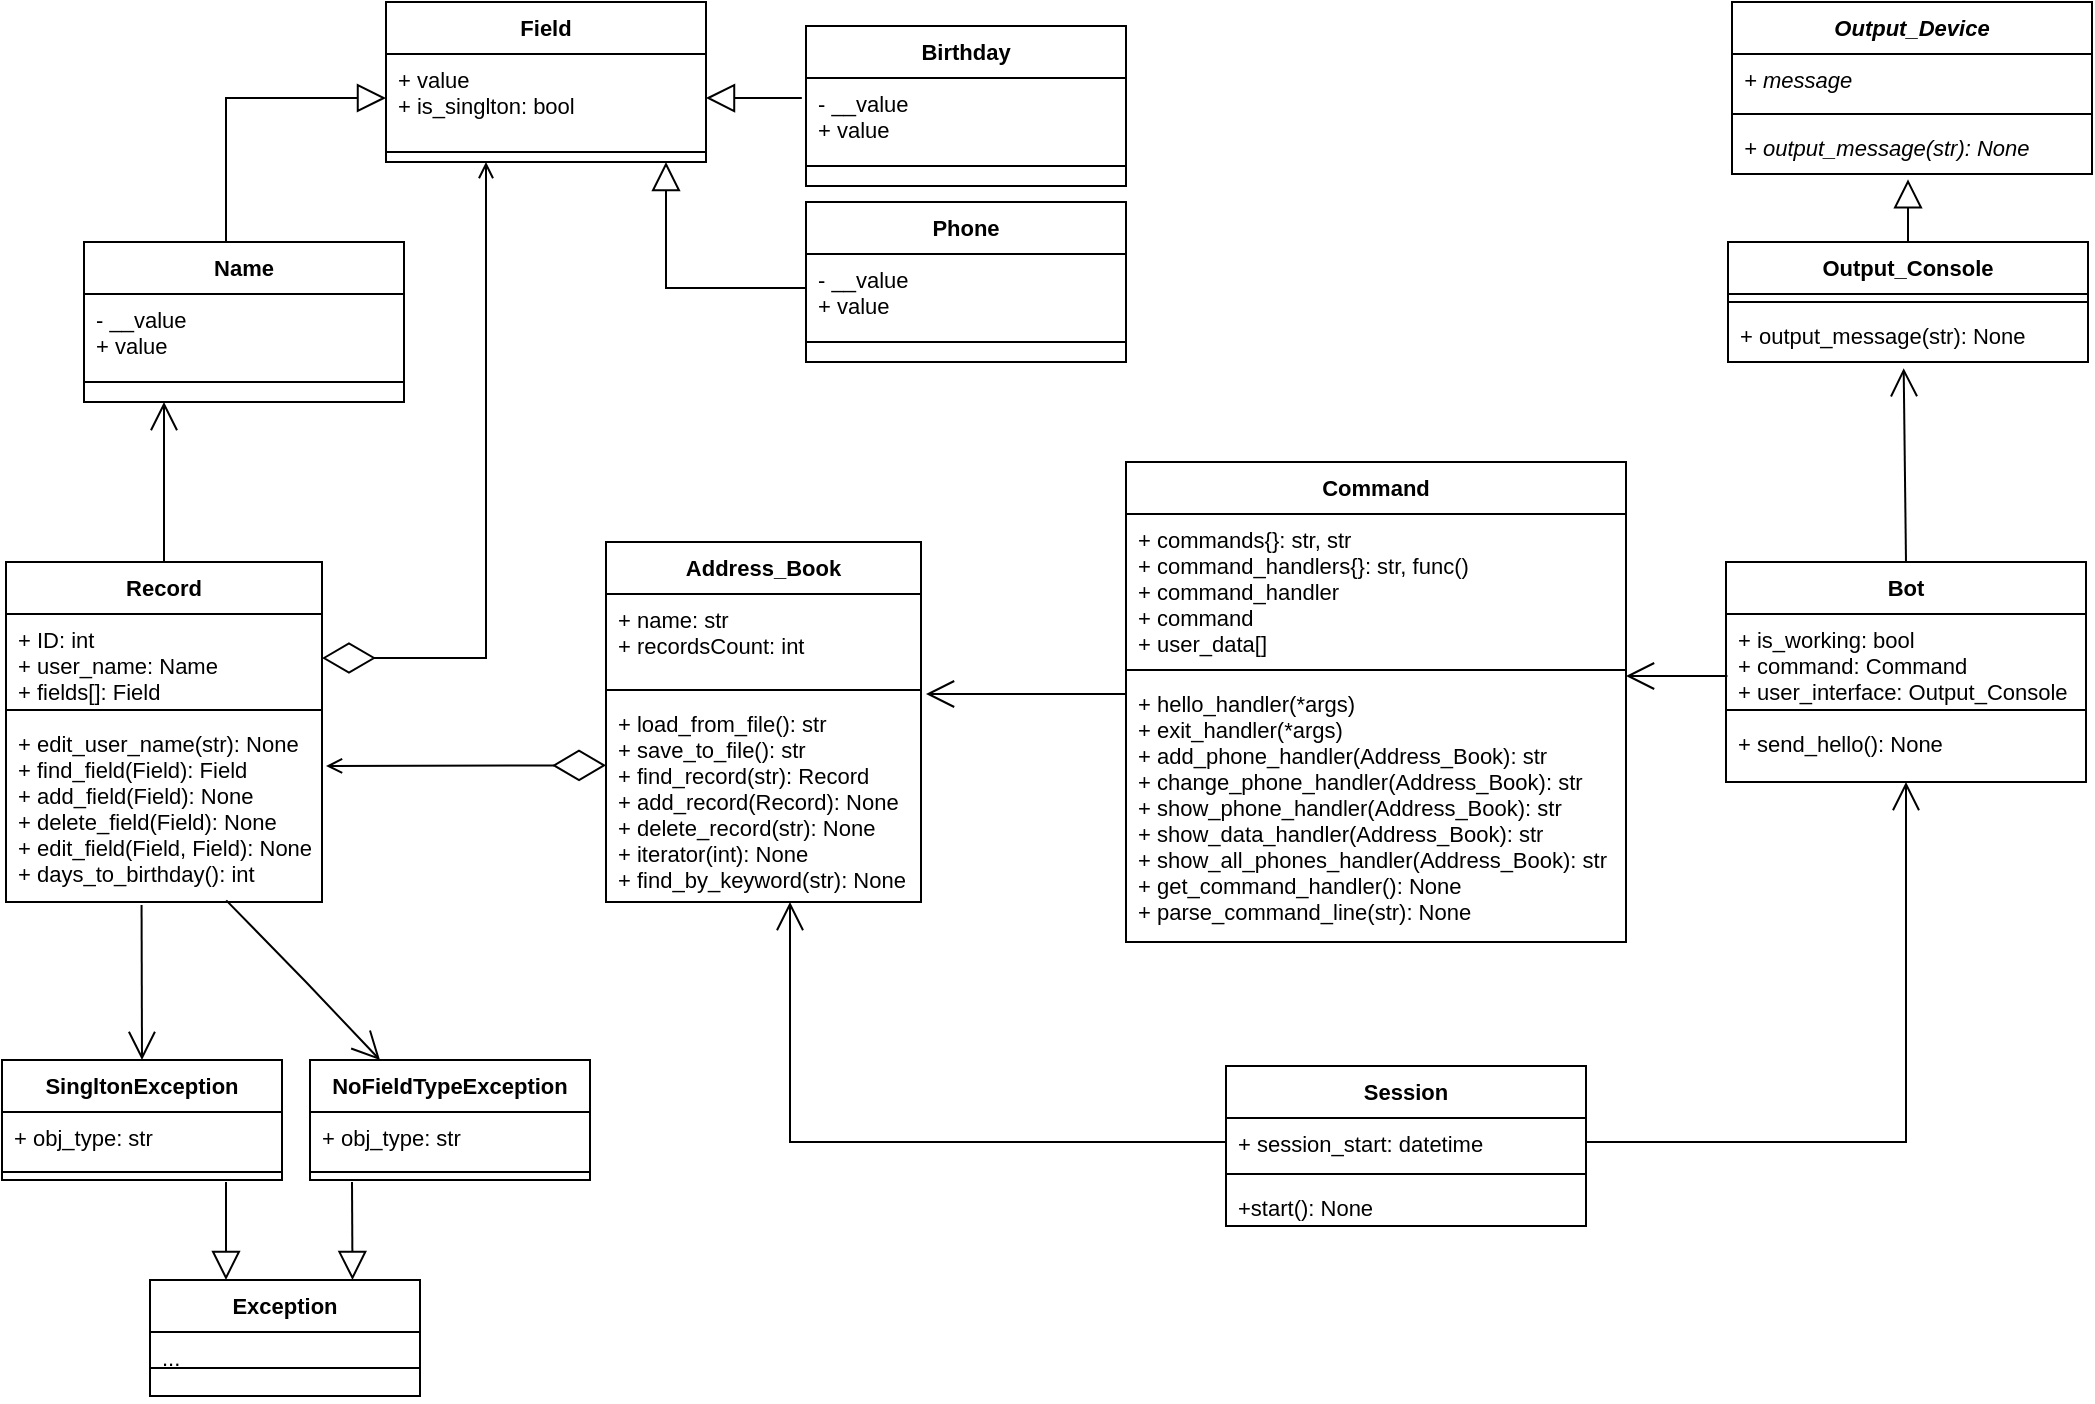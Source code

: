 <mxfile version="20.6.2" type="device"><diagram id="ojrMkV5TOpJ_nW8dIUdT" name="Assistant_Bot"><mxGraphModel dx="1022" dy="436" grid="1" gridSize="10" guides="1" tooltips="1" connect="1" arrows="1" fold="1" page="1" pageScale="1" pageWidth="1169" pageHeight="827" math="0" shadow="0"><root><mxCell id="0"/><mxCell id="1" parent="0"/><mxCell id="VjtclQOy1LpkrugegPU1-1" value="Output_Device" style="swimlane;fontStyle=3;align=center;verticalAlign=top;childLayout=stackLayout;horizontal=1;startSize=26;horizontalStack=0;resizeParent=1;resizeParentMax=0;resizeLast=0;collapsible=1;marginBottom=0;fontSize=11;" parent="1" vertex="1"><mxGeometry x="903" y="30" width="180" height="86" as="geometry"/></mxCell><mxCell id="VjtclQOy1LpkrugegPU1-2" value="+ message" style="text;strokeColor=none;fillColor=none;align=left;verticalAlign=top;spacingLeft=4;spacingRight=4;overflow=hidden;rotatable=0;points=[[0,0.5],[1,0.5]];portConstraint=eastwest;fontStyle=2;fontSize=11;" parent="VjtclQOy1LpkrugegPU1-1" vertex="1"><mxGeometry y="26" width="180" height="26" as="geometry"/></mxCell><mxCell id="VjtclQOy1LpkrugegPU1-3" value="" style="line;strokeWidth=1;fillColor=none;align=left;verticalAlign=middle;spacingTop=-1;spacingLeft=3;spacingRight=3;rotatable=0;labelPosition=right;points=[];portConstraint=eastwest;strokeColor=inherit;fontSize=11;" parent="VjtclQOy1LpkrugegPU1-1" vertex="1"><mxGeometry y="52" width="180" height="8" as="geometry"/></mxCell><mxCell id="VjtclQOy1LpkrugegPU1-4" value="+ output_message(str): None" style="text;strokeColor=none;fillColor=none;align=left;verticalAlign=top;spacingLeft=4;spacingRight=4;overflow=hidden;rotatable=0;points=[[0,0.5],[1,0.5]];portConstraint=eastwest;fontStyle=2;fontSize=11;" parent="VjtclQOy1LpkrugegPU1-1" vertex="1"><mxGeometry y="60" width="180" height="26" as="geometry"/></mxCell><mxCell id="hCul0chsBix3moK8bQgn-1" value="Output_Console" style="swimlane;fontStyle=1;align=center;verticalAlign=top;childLayout=stackLayout;horizontal=1;startSize=26;horizontalStack=0;resizeParent=1;resizeParentMax=0;resizeLast=0;collapsible=1;marginBottom=0;fontSize=11;" parent="1" vertex="1"><mxGeometry x="901" y="150" width="180" height="60" as="geometry"/></mxCell><mxCell id="hCul0chsBix3moK8bQgn-3" value="" style="line;strokeWidth=1;fillColor=none;align=left;verticalAlign=middle;spacingTop=-1;spacingLeft=3;spacingRight=3;rotatable=0;labelPosition=right;points=[];portConstraint=eastwest;strokeColor=inherit;fontSize=11;" parent="hCul0chsBix3moK8bQgn-1" vertex="1"><mxGeometry y="26" width="180" height="8" as="geometry"/></mxCell><mxCell id="hCul0chsBix3moK8bQgn-4" value="+ output_message(str): None" style="text;strokeColor=none;fillColor=none;align=left;verticalAlign=top;spacingLeft=4;spacingRight=4;overflow=hidden;rotatable=0;points=[[0,0.5],[1,0.5]];portConstraint=eastwest;fontSize=11;" parent="hCul0chsBix3moK8bQgn-1" vertex="1"><mxGeometry y="34" width="180" height="26" as="geometry"/></mxCell><mxCell id="hCul0chsBix3moK8bQgn-10" value="Exception" style="swimlane;fontStyle=1;align=center;verticalAlign=top;childLayout=stackLayout;horizontal=1;startSize=26;horizontalStack=0;resizeParent=1;resizeParentMax=0;resizeLast=0;collapsible=1;marginBottom=0;fontSize=11;" parent="1" vertex="1"><mxGeometry x="112" y="669" width="135" height="58" as="geometry"/></mxCell><mxCell id="hCul0chsBix3moK8bQgn-11" value="..." style="text;strokeColor=none;fillColor=none;align=left;verticalAlign=top;spacingLeft=4;spacingRight=4;overflow=hidden;rotatable=0;points=[[0,0.5],[1,0.5]];portConstraint=eastwest;fontSize=11;" parent="hCul0chsBix3moK8bQgn-10" vertex="1"><mxGeometry y="26" width="135" height="14" as="geometry"/></mxCell><mxCell id="hCul0chsBix3moK8bQgn-12" value="" style="line;strokeWidth=1;fillColor=none;align=left;verticalAlign=middle;spacingTop=-1;spacingLeft=3;spacingRight=3;rotatable=0;labelPosition=right;points=[];portConstraint=eastwest;strokeColor=inherit;fontSize=11;" parent="hCul0chsBix3moK8bQgn-10" vertex="1"><mxGeometry y="40" width="135" height="8" as="geometry"/></mxCell><mxCell id="hCul0chsBix3moK8bQgn-13" value="..." style="text;strokeColor=none;fillColor=none;align=left;verticalAlign=top;spacingLeft=4;spacingRight=4;overflow=hidden;rotatable=0;points=[[0,0.5],[1,0.5]];portConstraint=eastwest;fontSize=11;" parent="hCul0chsBix3moK8bQgn-10" vertex="1"><mxGeometry y="48" width="135" height="10" as="geometry"/></mxCell><mxCell id="hCul0chsBix3moK8bQgn-18" value="" style="endArrow=block;endFill=0;endSize=12;html=1;rounded=0;exitX=0.5;exitY=0;exitDx=0;exitDy=0;entryX=0.489;entryY=1.103;entryDx=0;entryDy=0;entryPerimeter=0;fontSize=11;" parent="1" source="hCul0chsBix3moK8bQgn-1" target="VjtclQOy1LpkrugegPU1-4" edge="1"><mxGeometry width="160" relative="1" as="geometry"><mxPoint x="983" y="160" as="sourcePoint"/><mxPoint x="1143" y="160" as="targetPoint"/></mxGeometry></mxCell><mxCell id="hCul0chsBix3moK8bQgn-23" value="SingltonException" style="swimlane;fontStyle=1;align=center;verticalAlign=top;childLayout=stackLayout;horizontal=1;startSize=26;horizontalStack=0;resizeParent=1;resizeParentMax=0;resizeLast=0;collapsible=1;marginBottom=0;fontSize=11;" parent="1" vertex="1"><mxGeometry x="38" y="559" width="140" height="60" as="geometry"/></mxCell><mxCell id="hCul0chsBix3moK8bQgn-24" value="+ obj_type: str" style="text;strokeColor=none;fillColor=none;align=left;verticalAlign=top;spacingLeft=4;spacingRight=4;overflow=hidden;rotatable=0;points=[[0,0.5],[1,0.5]];portConstraint=eastwest;fontSize=11;" parent="hCul0chsBix3moK8bQgn-23" vertex="1"><mxGeometry y="26" width="140" height="26" as="geometry"/></mxCell><mxCell id="hCul0chsBix3moK8bQgn-25" value="" style="line;strokeWidth=1;fillColor=none;align=left;verticalAlign=middle;spacingTop=-1;spacingLeft=3;spacingRight=3;rotatable=0;labelPosition=right;points=[];portConstraint=eastwest;strokeColor=inherit;fontSize=11;" parent="hCul0chsBix3moK8bQgn-23" vertex="1"><mxGeometry y="52" width="140" height="8" as="geometry"/></mxCell><mxCell id="hCul0chsBix3moK8bQgn-27" value="NoFieldTypeException" style="swimlane;fontStyle=1;align=center;verticalAlign=top;childLayout=stackLayout;horizontal=1;startSize=26;horizontalStack=0;resizeParent=1;resizeParentMax=0;resizeLast=0;collapsible=1;marginBottom=0;fontSize=11;" parent="1" vertex="1"><mxGeometry x="192" y="559" width="140" height="60" as="geometry"/></mxCell><mxCell id="hCul0chsBix3moK8bQgn-28" value="+ obj_type: str" style="text;strokeColor=none;fillColor=none;align=left;verticalAlign=top;spacingLeft=4;spacingRight=4;overflow=hidden;rotatable=0;points=[[0,0.5],[1,0.5]];portConstraint=eastwest;fontSize=11;" parent="hCul0chsBix3moK8bQgn-27" vertex="1"><mxGeometry y="26" width="140" height="26" as="geometry"/></mxCell><mxCell id="hCul0chsBix3moK8bQgn-29" value="" style="line;strokeWidth=1;fillColor=none;align=left;verticalAlign=middle;spacingTop=-1;spacingLeft=3;spacingRight=3;rotatable=0;labelPosition=right;points=[];portConstraint=eastwest;strokeColor=inherit;fontSize=11;" parent="hCul0chsBix3moK8bQgn-27" vertex="1"><mxGeometry y="52" width="140" height="8" as="geometry"/></mxCell><mxCell id="hCul0chsBix3moK8bQgn-30" value="" style="endArrow=block;endFill=0;endSize=12;html=1;rounded=0;fontSize=11;" parent="1" edge="1"><mxGeometry width="160" relative="1" as="geometry"><mxPoint x="150" y="620" as="sourcePoint"/><mxPoint x="150" y="669" as="targetPoint"/></mxGeometry></mxCell><mxCell id="hCul0chsBix3moK8bQgn-31" value="" style="endArrow=block;endFill=0;endSize=12;html=1;rounded=0;fontSize=11;entryX=0.75;entryY=0;entryDx=0;entryDy=0;" parent="1" target="hCul0chsBix3moK8bQgn-10" edge="1"><mxGeometry width="160" relative="1" as="geometry"><mxPoint x="213" y="620" as="sourcePoint"/><mxPoint x="341.02" y="718.998" as="targetPoint"/></mxGeometry></mxCell><mxCell id="hCul0chsBix3moK8bQgn-32" value="Field" style="swimlane;fontStyle=1;align=center;verticalAlign=top;childLayout=stackLayout;horizontal=1;startSize=26;horizontalStack=0;resizeParent=1;resizeParentMax=0;resizeLast=0;collapsible=1;marginBottom=0;fontSize=11;" parent="1" vertex="1"><mxGeometry x="230" y="30" width="160" height="80" as="geometry"/></mxCell><object label="+ value&#10;+ is_singlton: bool" is_singlton="bool" id="hCul0chsBix3moK8bQgn-33"><mxCell style="text;strokeColor=none;fillColor=none;align=left;verticalAlign=top;spacingLeft=4;spacingRight=4;overflow=hidden;rotatable=0;points=[[0,0.5],[1,0.5]];portConstraint=eastwest;fontSize=11;" parent="hCul0chsBix3moK8bQgn-32" vertex="1"><mxGeometry y="26" width="160" height="44" as="geometry"/></mxCell></object><mxCell id="hCul0chsBix3moK8bQgn-34" value="" style="line;strokeWidth=1;fillColor=none;align=left;verticalAlign=middle;spacingTop=-1;spacingLeft=3;spacingRight=3;rotatable=0;labelPosition=right;points=[];portConstraint=eastwest;strokeColor=inherit;fontSize=11;" parent="hCul0chsBix3moK8bQgn-32" vertex="1"><mxGeometry y="70" width="160" height="10" as="geometry"/></mxCell><mxCell id="hCul0chsBix3moK8bQgn-36" value="Name" style="swimlane;fontStyle=1;align=center;verticalAlign=top;childLayout=stackLayout;horizontal=1;startSize=26;horizontalStack=0;resizeParent=1;resizeParentMax=0;resizeLast=0;collapsible=1;marginBottom=0;fontSize=11;" parent="1" vertex="1"><mxGeometry x="79" y="150" width="160" height="80" as="geometry"/></mxCell><object label="- __value&#10;+ value" is_singlton="bool" id="hCul0chsBix3moK8bQgn-37"><mxCell style="text;strokeColor=none;fillColor=none;align=left;verticalAlign=top;spacingLeft=4;spacingRight=4;overflow=hidden;rotatable=0;points=[[0,0.5],[1,0.5]];portConstraint=eastwest;fontSize=11;" parent="hCul0chsBix3moK8bQgn-36" vertex="1"><mxGeometry y="26" width="160" height="34" as="geometry"/></mxCell></object><mxCell id="hCul0chsBix3moK8bQgn-38" value="" style="line;strokeWidth=1;fillColor=none;align=left;verticalAlign=middle;spacingTop=-1;spacingLeft=3;spacingRight=3;rotatable=0;labelPosition=right;points=[];portConstraint=eastwest;strokeColor=inherit;fontSize=11;" parent="hCul0chsBix3moK8bQgn-36" vertex="1"><mxGeometry y="60" width="160" height="20" as="geometry"/></mxCell><mxCell id="hCul0chsBix3moK8bQgn-40" value="Phone" style="swimlane;fontStyle=1;align=center;verticalAlign=top;childLayout=stackLayout;horizontal=1;startSize=26;horizontalStack=0;resizeParent=1;resizeParentMax=0;resizeLast=0;collapsible=1;marginBottom=0;fontSize=11;" parent="1" vertex="1"><mxGeometry x="440" y="130" width="160" height="80" as="geometry"/></mxCell><object label="- __value&#10;+ value" is_singlton="bool" id="hCul0chsBix3moK8bQgn-41"><mxCell style="text;strokeColor=none;fillColor=none;align=left;verticalAlign=top;spacingLeft=4;spacingRight=4;overflow=hidden;rotatable=0;points=[[0,0.5],[1,0.5]];portConstraint=eastwest;fontSize=11;" parent="hCul0chsBix3moK8bQgn-40" vertex="1"><mxGeometry y="26" width="160" height="34" as="geometry"/></mxCell></object><mxCell id="hCul0chsBix3moK8bQgn-42" value="" style="line;strokeWidth=1;fillColor=none;align=left;verticalAlign=middle;spacingTop=-1;spacingLeft=3;spacingRight=3;rotatable=0;labelPosition=right;points=[];portConstraint=eastwest;strokeColor=inherit;fontSize=11;" parent="hCul0chsBix3moK8bQgn-40" vertex="1"><mxGeometry y="60" width="160" height="20" as="geometry"/></mxCell><mxCell id="hCul0chsBix3moK8bQgn-43" value="Birthday" style="swimlane;fontStyle=1;align=center;verticalAlign=top;childLayout=stackLayout;horizontal=1;startSize=26;horizontalStack=0;resizeParent=1;resizeParentMax=0;resizeLast=0;collapsible=1;marginBottom=0;fontSize=11;" parent="1" vertex="1"><mxGeometry x="440" y="42" width="160" height="80" as="geometry"/></mxCell><object label="- __value&#10;+ value" is_singlton="bool" id="hCul0chsBix3moK8bQgn-44"><mxCell style="text;strokeColor=none;fillColor=none;align=left;verticalAlign=top;spacingLeft=4;spacingRight=4;overflow=hidden;rotatable=0;points=[[0,0.5],[1,0.5]];portConstraint=eastwest;fontSize=11;" parent="hCul0chsBix3moK8bQgn-43" vertex="1"><mxGeometry y="26" width="160" height="34" as="geometry"/></mxCell></object><mxCell id="hCul0chsBix3moK8bQgn-45" value="" style="line;strokeWidth=1;fillColor=none;align=left;verticalAlign=middle;spacingTop=-1;spacingLeft=3;spacingRight=3;rotatable=0;labelPosition=right;points=[];portConstraint=eastwest;strokeColor=inherit;fontSize=11;" parent="hCul0chsBix3moK8bQgn-43" vertex="1"><mxGeometry y="60" width="160" height="20" as="geometry"/></mxCell><mxCell id="hCul0chsBix3moK8bQgn-46" value="" style="endArrow=block;endFill=0;endSize=12;html=1;rounded=0;entryX=0;entryY=0.5;entryDx=0;entryDy=0;fontSize=11;" parent="1" target="hCul0chsBix3moK8bQgn-33" edge="1"><mxGeometry width="160" relative="1" as="geometry"><mxPoint x="150" y="150" as="sourcePoint"/><mxPoint x="134.815" y="109.28" as="targetPoint"/><Array as="points"><mxPoint x="150" y="78"/></Array></mxGeometry></mxCell><mxCell id="hCul0chsBix3moK8bQgn-48" value="" style="endArrow=block;endFill=0;endSize=12;html=1;rounded=0;exitX=0;exitY=0.5;exitDx=0;exitDy=0;fontSize=11;" parent="1" source="hCul0chsBix3moK8bQgn-41" edge="1"><mxGeometry width="160" relative="1" as="geometry"><mxPoint x="131.19" y="150" as="sourcePoint"/><mxPoint x="370" y="110" as="targetPoint"/><Array as="points"><mxPoint x="370" y="173"/></Array></mxGeometry></mxCell><mxCell id="hCul0chsBix3moK8bQgn-49" value="" style="endArrow=block;endFill=0;endSize=12;html=1;rounded=0;exitX=-0.013;exitY=0.295;exitDx=0;exitDy=0;entryX=1;entryY=0.5;entryDx=0;entryDy=0;fontSize=11;exitPerimeter=0;" parent="1" source="hCul0chsBix3moK8bQgn-44" target="hCul0chsBix3moK8bQgn-33" edge="1"><mxGeometry width="160" relative="1" as="geometry"><mxPoint x="431" y="133" as="sourcePoint"/><mxPoint x="350" y="110" as="targetPoint"/></mxGeometry></mxCell><mxCell id="hCul0chsBix3moK8bQgn-51" value="Record" style="swimlane;fontStyle=1;align=center;verticalAlign=top;childLayout=stackLayout;horizontal=1;startSize=26;horizontalStack=0;resizeParent=1;resizeParentMax=0;resizeLast=0;collapsible=1;marginBottom=0;fontSize=11;" parent="1" vertex="1"><mxGeometry x="40" y="310" width="158" height="170" as="geometry"/></mxCell><mxCell id="hCul0chsBix3moK8bQgn-52" value="+ ID: int&#10;+ user_name: Name&#10;+ fields[]: Field" style="text;strokeColor=none;fillColor=none;align=left;verticalAlign=top;spacingLeft=4;spacingRight=4;overflow=hidden;rotatable=0;points=[[0,0.5],[1,0.5]];portConstraint=eastwest;fontSize=11;" parent="hCul0chsBix3moK8bQgn-51" vertex="1"><mxGeometry y="26" width="158" height="44" as="geometry"/></mxCell><mxCell id="hCul0chsBix3moK8bQgn-53" value="" style="line;strokeWidth=1;fillColor=none;align=left;verticalAlign=middle;spacingTop=-1;spacingLeft=3;spacingRight=3;rotatable=0;labelPosition=right;points=[];portConstraint=eastwest;strokeColor=inherit;fontSize=11;" parent="hCul0chsBix3moK8bQgn-51" vertex="1"><mxGeometry y="70" width="158" height="8" as="geometry"/></mxCell><mxCell id="hCul0chsBix3moK8bQgn-54" value="+ edit_user_name(str): None&#10;+ find_field(Field): Field&#10;+ add_field(Field): None&#10;+ delete_field(Field): None&#10;+ edit_field(Field, Field): None&#10;+ days_to_birthday(): int" style="text;strokeColor=none;fillColor=none;align=left;verticalAlign=top;spacingLeft=4;spacingRight=4;overflow=hidden;rotatable=0;points=[[0,0.5],[1,0.5]];portConstraint=eastwest;fontSize=11;" parent="hCul0chsBix3moK8bQgn-51" vertex="1"><mxGeometry y="78" width="158" height="92" as="geometry"/></mxCell><mxCell id="hCul0chsBix3moK8bQgn-61" value="Address_Book" style="swimlane;fontStyle=1;align=center;verticalAlign=top;childLayout=stackLayout;horizontal=1;startSize=26;horizontalStack=0;resizeParent=1;resizeParentMax=0;resizeLast=0;collapsible=1;marginBottom=0;fontSize=11;" parent="1" vertex="1"><mxGeometry x="340" y="300" width="157.5" height="180" as="geometry"/></mxCell><mxCell id="hCul0chsBix3moK8bQgn-62" value="+ name: str&#10;+ recordsCount: int" style="text;strokeColor=none;fillColor=none;align=left;verticalAlign=top;spacingLeft=4;spacingRight=4;overflow=hidden;rotatable=0;points=[[0,0.5],[1,0.5]];portConstraint=eastwest;fontSize=11;" parent="hCul0chsBix3moK8bQgn-61" vertex="1"><mxGeometry y="26" width="157.5" height="44" as="geometry"/></mxCell><mxCell id="hCul0chsBix3moK8bQgn-63" value="" style="line;strokeWidth=1;fillColor=none;align=left;verticalAlign=middle;spacingTop=-1;spacingLeft=3;spacingRight=3;rotatable=0;labelPosition=right;points=[];portConstraint=eastwest;strokeColor=inherit;fontSize=11;" parent="hCul0chsBix3moK8bQgn-61" vertex="1"><mxGeometry y="70" width="157.5" height="8" as="geometry"/></mxCell><mxCell id="hCul0chsBix3moK8bQgn-64" value="+ load_from_file(): str&#10;+ save_to_file(): str&#10;+ find_record(str): Record&#10;+ add_record(Record): None&#10;+ delete_record(str): None&#10;+ iterator(int): None&#10;+ find_by_keyword(str): None" style="text;strokeColor=none;fillColor=none;align=left;verticalAlign=top;spacingLeft=4;spacingRight=4;overflow=hidden;rotatable=0;points=[[0,0.5],[1,0.5]];portConstraint=eastwest;fontSize=11;" parent="hCul0chsBix3moK8bQgn-61" vertex="1"><mxGeometry y="78" width="157.5" height="102" as="geometry"/></mxCell><mxCell id="hCul0chsBix3moK8bQgn-65" value="" style="endArrow=diamondThin;endFill=0;endSize=24;html=1;rounded=0;fontSize=11;entryX=0;entryY=0.33;entryDx=0;entryDy=0;startArrow=open;startFill=0;entryPerimeter=0;" parent="1" target="hCul0chsBix3moK8bQgn-64" edge="1"><mxGeometry width="160" relative="1" as="geometry"><mxPoint x="200" y="412" as="sourcePoint"/><mxPoint x="347.345" y="414.838" as="targetPoint"/></mxGeometry></mxCell><mxCell id="hCul0chsBix3moK8bQgn-68" value="" style="endArrow=diamondThin;endFill=0;endSize=24;html=1;rounded=0;fontSize=11;startArrow=open;startFill=0;entryX=1;entryY=0.5;entryDx=0;entryDy=0;" parent="1" target="hCul0chsBix3moK8bQgn-52" edge="1"><mxGeometry width="160" relative="1" as="geometry"><mxPoint x="280" y="110" as="sourcePoint"/><mxPoint x="270" y="310" as="targetPoint"/><Array as="points"><mxPoint x="280" y="358"/></Array></mxGeometry></mxCell><mxCell id="hCul0chsBix3moK8bQgn-69" value="Command" style="swimlane;fontStyle=1;align=center;verticalAlign=top;childLayout=stackLayout;horizontal=1;startSize=26;horizontalStack=0;resizeParent=1;resizeParentMax=0;resizeLast=0;collapsible=1;marginBottom=0;fontSize=11;" parent="1" vertex="1"><mxGeometry x="600" y="260" width="250" height="240" as="geometry"/></mxCell><mxCell id="hCul0chsBix3moK8bQgn-70" value="+ commands{}: str, str&#10;+ command_handlers{}: str, func()&#10;+ command_handler&#10;+ command&#10;+ user_data[]" style="text;strokeColor=none;fillColor=none;align=left;verticalAlign=top;spacingLeft=4;spacingRight=4;overflow=hidden;rotatable=0;points=[[0,0.5],[1,0.5]];portConstraint=eastwest;fontSize=11;" parent="hCul0chsBix3moK8bQgn-69" vertex="1"><mxGeometry y="26" width="250" height="74" as="geometry"/></mxCell><mxCell id="hCul0chsBix3moK8bQgn-71" value="" style="line;strokeWidth=1;fillColor=none;align=left;verticalAlign=middle;spacingTop=-1;spacingLeft=3;spacingRight=3;rotatable=0;labelPosition=right;points=[];portConstraint=eastwest;strokeColor=inherit;fontSize=11;" parent="hCul0chsBix3moK8bQgn-69" vertex="1"><mxGeometry y="100" width="250" height="8" as="geometry"/></mxCell><mxCell id="hCul0chsBix3moK8bQgn-72" value="+ hello_handler(*args)&#10;+ exit_handler(*args)&#10;+ add_phone_handler(Address_Book): str&#10;+ change_phone_handler(Address_Book): str&#10;+ show_phone_handler(Address_Book): str&#10;+ show_data_handler(Address_Book): str&#10;+ show_all_phones_handler(Address_Book): str&#10;+ get_command_handler(): None&#10;+ parse_command_line(str): None" style="text;strokeColor=none;fillColor=none;align=left;verticalAlign=top;spacingLeft=4;spacingRight=4;overflow=hidden;rotatable=0;points=[[0,0.5],[1,0.5]];portConstraint=eastwest;fontSize=11;" parent="hCul0chsBix3moK8bQgn-69" vertex="1"><mxGeometry y="108" width="250" height="132" as="geometry"/></mxCell><mxCell id="hCul0chsBix3moK8bQgn-73" value="" style="endArrow=open;endFill=1;endSize=12;html=1;rounded=0;fontSize=11;" parent="1" edge="1"><mxGeometry width="160" relative="1" as="geometry"><mxPoint x="600" y="376" as="sourcePoint"/><mxPoint x="500" y="376" as="targetPoint"/></mxGeometry></mxCell><mxCell id="hCul0chsBix3moK8bQgn-74" value="Bot" style="swimlane;fontStyle=1;align=center;verticalAlign=top;childLayout=stackLayout;horizontal=1;startSize=26;horizontalStack=0;resizeParent=1;resizeParentMax=0;resizeLast=0;collapsible=1;marginBottom=0;fontSize=11;" parent="1" vertex="1"><mxGeometry x="900" y="310" width="180" height="110" as="geometry"/></mxCell><mxCell id="hCul0chsBix3moK8bQgn-75" value="+ is_working: bool&#10;+ command: Command&#10;+ user_interface: Output_Console" style="text;strokeColor=none;fillColor=none;align=left;verticalAlign=top;spacingLeft=4;spacingRight=4;overflow=hidden;rotatable=0;points=[[0,0.5],[1,0.5]];portConstraint=eastwest;fontSize=11;" parent="hCul0chsBix3moK8bQgn-74" vertex="1"><mxGeometry y="26" width="180" height="44" as="geometry"/></mxCell><mxCell id="hCul0chsBix3moK8bQgn-76" value="" style="line;strokeWidth=1;fillColor=none;align=left;verticalAlign=middle;spacingTop=-1;spacingLeft=3;spacingRight=3;rotatable=0;labelPosition=right;points=[];portConstraint=eastwest;strokeColor=inherit;fontSize=11;" parent="hCul0chsBix3moK8bQgn-74" vertex="1"><mxGeometry y="70" width="180" height="8" as="geometry"/></mxCell><mxCell id="hCul0chsBix3moK8bQgn-77" value="+ send_hello(): None" style="text;strokeColor=none;fillColor=none;align=left;verticalAlign=top;spacingLeft=4;spacingRight=4;overflow=hidden;rotatable=0;points=[[0,0.5],[1,0.5]];portConstraint=eastwest;fontSize=11;" parent="hCul0chsBix3moK8bQgn-74" vertex="1"><mxGeometry y="78" width="180" height="32" as="geometry"/></mxCell><mxCell id="hCul0chsBix3moK8bQgn-78" value="" style="endArrow=open;endFill=1;endSize=12;html=1;rounded=0;fontSize=11;exitX=0.004;exitY=0.705;exitDx=0;exitDy=0;exitPerimeter=0;" parent="1" source="hCul0chsBix3moK8bQgn-75" edge="1"><mxGeometry width="160" relative="1" as="geometry"><mxPoint x="890" y="370" as="sourcePoint"/><mxPoint x="850" y="367" as="targetPoint"/></mxGeometry></mxCell><mxCell id="hCul0chsBix3moK8bQgn-79" value="" style="endArrow=open;endFill=1;endSize=12;html=1;rounded=0;fontSize=11;exitX=0.5;exitY=0;exitDx=0;exitDy=0;entryX=0.488;entryY=1.118;entryDx=0;entryDy=0;entryPerimeter=0;" parent="1" source="hCul0chsBix3moK8bQgn-74" target="hCul0chsBix3moK8bQgn-4" edge="1"><mxGeometry width="160" relative="1" as="geometry"><mxPoint x="640" y="470" as="sourcePoint"/><mxPoint x="800" y="470" as="targetPoint"/></mxGeometry></mxCell><mxCell id="hCul0chsBix3moK8bQgn-84" value="Session" style="swimlane;fontStyle=1;align=center;verticalAlign=top;childLayout=stackLayout;horizontal=1;startSize=26;horizontalStack=0;resizeParent=1;resizeParentMax=0;resizeLast=0;collapsible=1;marginBottom=0;fontSize=11;" parent="1" vertex="1"><mxGeometry x="650" y="562" width="180" height="80" as="geometry"/></mxCell><mxCell id="hCul0chsBix3moK8bQgn-85" value="+ session_start: datetime" style="text;strokeColor=none;fillColor=none;align=left;verticalAlign=top;spacingLeft=4;spacingRight=4;overflow=hidden;rotatable=0;points=[[0,0.5],[1,0.5]];portConstraint=eastwest;fontSize=11;" parent="hCul0chsBix3moK8bQgn-84" vertex="1"><mxGeometry y="26" width="180" height="24" as="geometry"/></mxCell><mxCell id="hCul0chsBix3moK8bQgn-86" value="" style="line;strokeWidth=1;fillColor=none;align=left;verticalAlign=middle;spacingTop=-1;spacingLeft=3;spacingRight=3;rotatable=0;labelPosition=right;points=[];portConstraint=eastwest;strokeColor=inherit;fontSize=11;" parent="hCul0chsBix3moK8bQgn-84" vertex="1"><mxGeometry y="50" width="180" height="8" as="geometry"/></mxCell><mxCell id="hCul0chsBix3moK8bQgn-87" value="+start(): None" style="text;strokeColor=none;fillColor=none;align=left;verticalAlign=top;spacingLeft=4;spacingRight=4;overflow=hidden;rotatable=0;points=[[0,0.5],[1,0.5]];portConstraint=eastwest;fontSize=11;" parent="hCul0chsBix3moK8bQgn-84" vertex="1"><mxGeometry y="58" width="180" height="22" as="geometry"/></mxCell><mxCell id="hCul0chsBix3moK8bQgn-89" value="" style="endArrow=open;endFill=1;endSize=12;html=1;rounded=0;fontSize=11;exitX=0;exitY=0.5;exitDx=0;exitDy=0;" parent="1" source="hCul0chsBix3moK8bQgn-85" edge="1"><mxGeometry width="160" relative="1" as="geometry"><mxPoint x="570" y="930" as="sourcePoint"/><mxPoint x="432" y="480" as="targetPoint"/><Array as="points"><mxPoint x="432" y="600"/></Array></mxGeometry></mxCell><mxCell id="hCul0chsBix3moK8bQgn-92" value="" style="endArrow=open;endFill=1;endSize=12;html=1;rounded=0;fontSize=11;entryX=0.25;entryY=1;entryDx=0;entryDy=0;exitX=0.5;exitY=0;exitDx=0;exitDy=0;" parent="1" source="hCul0chsBix3moK8bQgn-51" target="hCul0chsBix3moK8bQgn-36" edge="1"><mxGeometry width="160" relative="1" as="geometry"><mxPoint x="120" y="300" as="sourcePoint"/><mxPoint x="109.5" y="230" as="targetPoint"/></mxGeometry></mxCell><mxCell id="hCul0chsBix3moK8bQgn-93" value="" style="endArrow=open;endFill=1;endSize=12;html=1;rounded=0;fontSize=11;exitX=0.429;exitY=1.016;exitDx=0;exitDy=0;exitPerimeter=0;entryX=0.5;entryY=0;entryDx=0;entryDy=0;" parent="1" source="hCul0chsBix3moK8bQgn-54" target="hCul0chsBix3moK8bQgn-23" edge="1"><mxGeometry width="160" relative="1" as="geometry"><mxPoint x="90" y="520" as="sourcePoint"/><mxPoint x="250" y="520" as="targetPoint"/></mxGeometry></mxCell><mxCell id="hCul0chsBix3moK8bQgn-94" value="" style="endArrow=open;endFill=1;endSize=12;html=1;rounded=0;fontSize=11;exitX=0.697;exitY=0.991;exitDx=0;exitDy=0;exitPerimeter=0;entryX=0.25;entryY=0;entryDx=0;entryDy=0;" parent="1" source="hCul0chsBix3moK8bQgn-54" target="hCul0chsBix3moK8bQgn-27" edge="1"><mxGeometry width="160" relative="1" as="geometry"><mxPoint x="170" y="510" as="sourcePoint"/><mxPoint x="330" y="510" as="targetPoint"/><Array as="points"><mxPoint x="190" y="520"/></Array></mxGeometry></mxCell><mxCell id="hCul0chsBix3moK8bQgn-88" value="" style="endArrow=open;endFill=1;endSize=12;html=1;rounded=0;fontSize=11;exitX=1;exitY=0.5;exitDx=0;exitDy=0;" parent="1" source="hCul0chsBix3moK8bQgn-85" target="hCul0chsBix3moK8bQgn-77" edge="1"><mxGeometry width="160" relative="1" as="geometry"><mxPoint x="740" y="580" as="sourcePoint"/><mxPoint x="900" y="580" as="targetPoint"/><Array as="points"><mxPoint x="990" y="600"/></Array></mxGeometry></mxCell></root></mxGraphModel></diagram></mxfile>